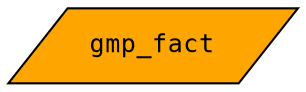 digraph gmp_fact_cg
{
  graph [rankdir="TB", nodesep = "0.175"];
  node [fontname="Courier", fontsize="12", style="filled"];
  edge [fontname="Courier", fontsize="12"];

  gmp_fact  [label="gmp_fact", ntype="node", argix="-1", dataspec="na", bb="-1", shape="parallelogram", fillcolor="orange"];


}

